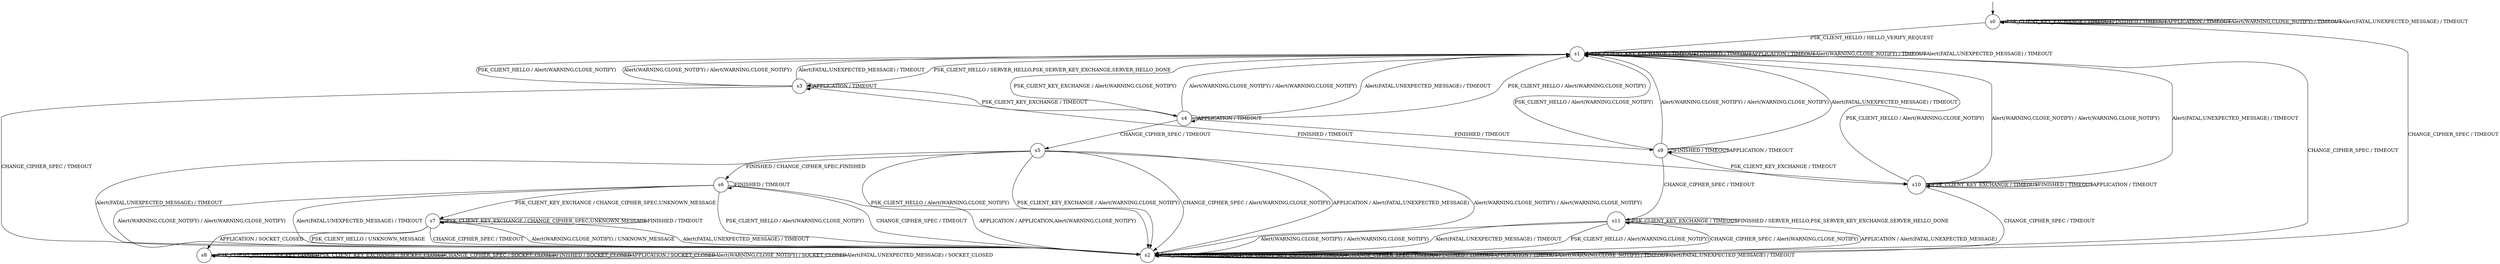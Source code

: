 digraph g {

	s0 [shape="circle" label="s0"];
	s1 [shape="circle" label="s1"];
	s2 [shape="circle" label="s2"];
	s3 [shape="circle" label="s3"];
	s4 [shape="circle" label="s4"];
	s5 [shape="circle" label="s5"];
	s6 [shape="circle" label="s6"];
	s7 [shape="circle" label="s7"];
	s8 [shape="circle" label="s8"];
	s9 [shape="circle" label="s9"];
	s10 [shape="circle" label="s10"];
	s11 [shape="circle" label="s11"];
	s0 -> s1 [label="PSK_CLIENT_HELLO / HELLO_VERIFY_REQUEST"];
	s0 -> s0 [label="PSK_CLIENT_KEY_EXCHANGE / TIMEOUT"];
	s0 -> s2 [label="CHANGE_CIPHER_SPEC / TIMEOUT"];
	s0 -> s0 [label="FINISHED / TIMEOUT"];
	s0 -> s0 [label="APPLICATION / TIMEOUT"];
	s0 -> s0 [label="Alert(WARNING,CLOSE_NOTIFY) / TIMEOUT"];
	s0 -> s0 [label="Alert(FATAL,UNEXPECTED_MESSAGE) / TIMEOUT"];
	s1 -> s3 [label="PSK_CLIENT_HELLO / SERVER_HELLO,PSK_SERVER_KEY_EXCHANGE,SERVER_HELLO_DONE"];
	s1 -> s1 [label="PSK_CLIENT_KEY_EXCHANGE / TIMEOUT"];
	s1 -> s2 [label="CHANGE_CIPHER_SPEC / TIMEOUT"];
	s1 -> s1 [label="FINISHED / TIMEOUT"];
	s1 -> s1 [label="APPLICATION / TIMEOUT"];
	s1 -> s1 [label="Alert(WARNING,CLOSE_NOTIFY) / TIMEOUT"];
	s1 -> s1 [label="Alert(FATAL,UNEXPECTED_MESSAGE) / TIMEOUT"];
	s2 -> s2 [label="PSK_CLIENT_HELLO / TIMEOUT"];
	s2 -> s2 [label="PSK_CLIENT_KEY_EXCHANGE / TIMEOUT"];
	s2 -> s2 [label="CHANGE_CIPHER_SPEC / TIMEOUT"];
	s2 -> s2 [label="FINISHED / TIMEOUT"];
	s2 -> s2 [label="APPLICATION / TIMEOUT"];
	s2 -> s2 [label="Alert(WARNING,CLOSE_NOTIFY) / TIMEOUT"];
	s2 -> s2 [label="Alert(FATAL,UNEXPECTED_MESSAGE) / TIMEOUT"];
	s3 -> s1 [label="PSK_CLIENT_HELLO / Alert(WARNING,CLOSE_NOTIFY)"];
	s3 -> s4 [label="PSK_CLIENT_KEY_EXCHANGE / TIMEOUT"];
	s3 -> s2 [label="CHANGE_CIPHER_SPEC / TIMEOUT"];
	s3 -> s10 [label="FINISHED / TIMEOUT"];
	s3 -> s3 [label="APPLICATION / TIMEOUT"];
	s3 -> s1 [label="Alert(WARNING,CLOSE_NOTIFY) / Alert(WARNING,CLOSE_NOTIFY)"];
	s3 -> s1 [label="Alert(FATAL,UNEXPECTED_MESSAGE) / TIMEOUT"];
	s4 -> s1 [label="PSK_CLIENT_HELLO / Alert(WARNING,CLOSE_NOTIFY)"];
	s4 -> s1 [label="PSK_CLIENT_KEY_EXCHANGE / Alert(WARNING,CLOSE_NOTIFY)"];
	s4 -> s5 [label="CHANGE_CIPHER_SPEC / TIMEOUT"];
	s4 -> s9 [label="FINISHED / TIMEOUT"];
	s4 -> s4 [label="APPLICATION / TIMEOUT"];
	s4 -> s1 [label="Alert(WARNING,CLOSE_NOTIFY) / Alert(WARNING,CLOSE_NOTIFY)"];
	s4 -> s1 [label="Alert(FATAL,UNEXPECTED_MESSAGE) / TIMEOUT"];
	s5 -> s2 [label="PSK_CLIENT_HELLO / Alert(WARNING,CLOSE_NOTIFY)"];
	s5 -> s2 [label="PSK_CLIENT_KEY_EXCHANGE / Alert(WARNING,CLOSE_NOTIFY)"];
	s5 -> s2 [label="CHANGE_CIPHER_SPEC / Alert(WARNING,CLOSE_NOTIFY)"];
	s5 -> s6 [label="FINISHED / CHANGE_CIPHER_SPEC,FINISHED"];
	s5 -> s2 [label="APPLICATION / Alert(FATAL,UNEXPECTED_MESSAGE)"];
	s5 -> s2 [label="Alert(WARNING,CLOSE_NOTIFY) / Alert(WARNING,CLOSE_NOTIFY)"];
	s5 -> s2 [label="Alert(FATAL,UNEXPECTED_MESSAGE) / TIMEOUT"];
	s6 -> s2 [label="PSK_CLIENT_HELLO / Alert(WARNING,CLOSE_NOTIFY)"];
	s6 -> s7 [label="PSK_CLIENT_KEY_EXCHANGE / CHANGE_CIPHER_SPEC,UNKNOWN_MESSAGE"];
	s6 -> s2 [label="CHANGE_CIPHER_SPEC / TIMEOUT"];
	s6 -> s6 [label="FINISHED / TIMEOUT"];
	s6 -> s2 [label="APPLICATION / APPLICATION,Alert(WARNING,CLOSE_NOTIFY)"];
	s6 -> s2 [label="Alert(WARNING,CLOSE_NOTIFY) / Alert(WARNING,CLOSE_NOTIFY)"];
	s6 -> s2 [label="Alert(FATAL,UNEXPECTED_MESSAGE) / TIMEOUT"];
	s7 -> s2 [label="PSK_CLIENT_HELLO / UNKNOWN_MESSAGE"];
	s7 -> s7 [label="PSK_CLIENT_KEY_EXCHANGE / CHANGE_CIPHER_SPEC,UNKNOWN_MESSAGE"];
	s7 -> s2 [label="CHANGE_CIPHER_SPEC / TIMEOUT"];
	s7 -> s7 [label="FINISHED / TIMEOUT"];
	s7 -> s8 [label="APPLICATION / SOCKET_CLOSED"];
	s7 -> s2 [label="Alert(WARNING,CLOSE_NOTIFY) / UNKNOWN_MESSAGE"];
	s7 -> s2 [label="Alert(FATAL,UNEXPECTED_MESSAGE) / TIMEOUT"];
	s8 -> s8 [label="PSK_CLIENT_HELLO / SOCKET_CLOSED"];
	s8 -> s8 [label="PSK_CLIENT_KEY_EXCHANGE / SOCKET_CLOSED"];
	s8 -> s8 [label="CHANGE_CIPHER_SPEC / SOCKET_CLOSED"];
	s8 -> s8 [label="FINISHED / SOCKET_CLOSED"];
	s8 -> s8 [label="APPLICATION / SOCKET_CLOSED"];
	s8 -> s8 [label="Alert(WARNING,CLOSE_NOTIFY) / SOCKET_CLOSED"];
	s8 -> s8 [label="Alert(FATAL,UNEXPECTED_MESSAGE) / SOCKET_CLOSED"];
	s9 -> s1 [label="PSK_CLIENT_HELLO / Alert(WARNING,CLOSE_NOTIFY)"];
	s9 -> s10 [label="PSK_CLIENT_KEY_EXCHANGE / TIMEOUT"];
	s9 -> s11 [label="CHANGE_CIPHER_SPEC / TIMEOUT"];
	s9 -> s9 [label="FINISHED / TIMEOUT"];
	s9 -> s9 [label="APPLICATION / TIMEOUT"];
	s9 -> s1 [label="Alert(WARNING,CLOSE_NOTIFY) / Alert(WARNING,CLOSE_NOTIFY)"];
	s9 -> s1 [label="Alert(FATAL,UNEXPECTED_MESSAGE) / TIMEOUT"];
	s10 -> s1 [label="PSK_CLIENT_HELLO / Alert(WARNING,CLOSE_NOTIFY)"];
	s10 -> s10 [label="PSK_CLIENT_KEY_EXCHANGE / TIMEOUT"];
	s10 -> s2 [label="CHANGE_CIPHER_SPEC / TIMEOUT"];
	s10 -> s10 [label="FINISHED / TIMEOUT"];
	s10 -> s10 [label="APPLICATION / TIMEOUT"];
	s10 -> s1 [label="Alert(WARNING,CLOSE_NOTIFY) / Alert(WARNING,CLOSE_NOTIFY)"];
	s10 -> s1 [label="Alert(FATAL,UNEXPECTED_MESSAGE) / TIMEOUT"];
	s11 -> s2 [label="PSK_CLIENT_HELLO / Alert(WARNING,CLOSE_NOTIFY)"];
	s11 -> s11 [label="PSK_CLIENT_KEY_EXCHANGE / TIMEOUT"];
	s11 -> s2 [label="CHANGE_CIPHER_SPEC / Alert(WARNING,CLOSE_NOTIFY)"];
	s11 -> s11 [label="FINISHED / SERVER_HELLO,PSK_SERVER_KEY_EXCHANGE,SERVER_HELLO_DONE"];
	s11 -> s2 [label="APPLICATION / Alert(FATAL,UNEXPECTED_MESSAGE)"];
	s11 -> s2 [label="Alert(WARNING,CLOSE_NOTIFY) / Alert(WARNING,CLOSE_NOTIFY)"];
	s11 -> s2 [label="Alert(FATAL,UNEXPECTED_MESSAGE) / TIMEOUT"];

__start0 [label="" shape="none" width="0" height="0"];
__start0 -> s0;

}
